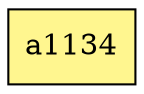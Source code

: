 digraph G {
rankdir=BT;ranksep="2.0";
"a1134" [shape=record,fillcolor=khaki1,style=filled,label="{a1134}"];
}